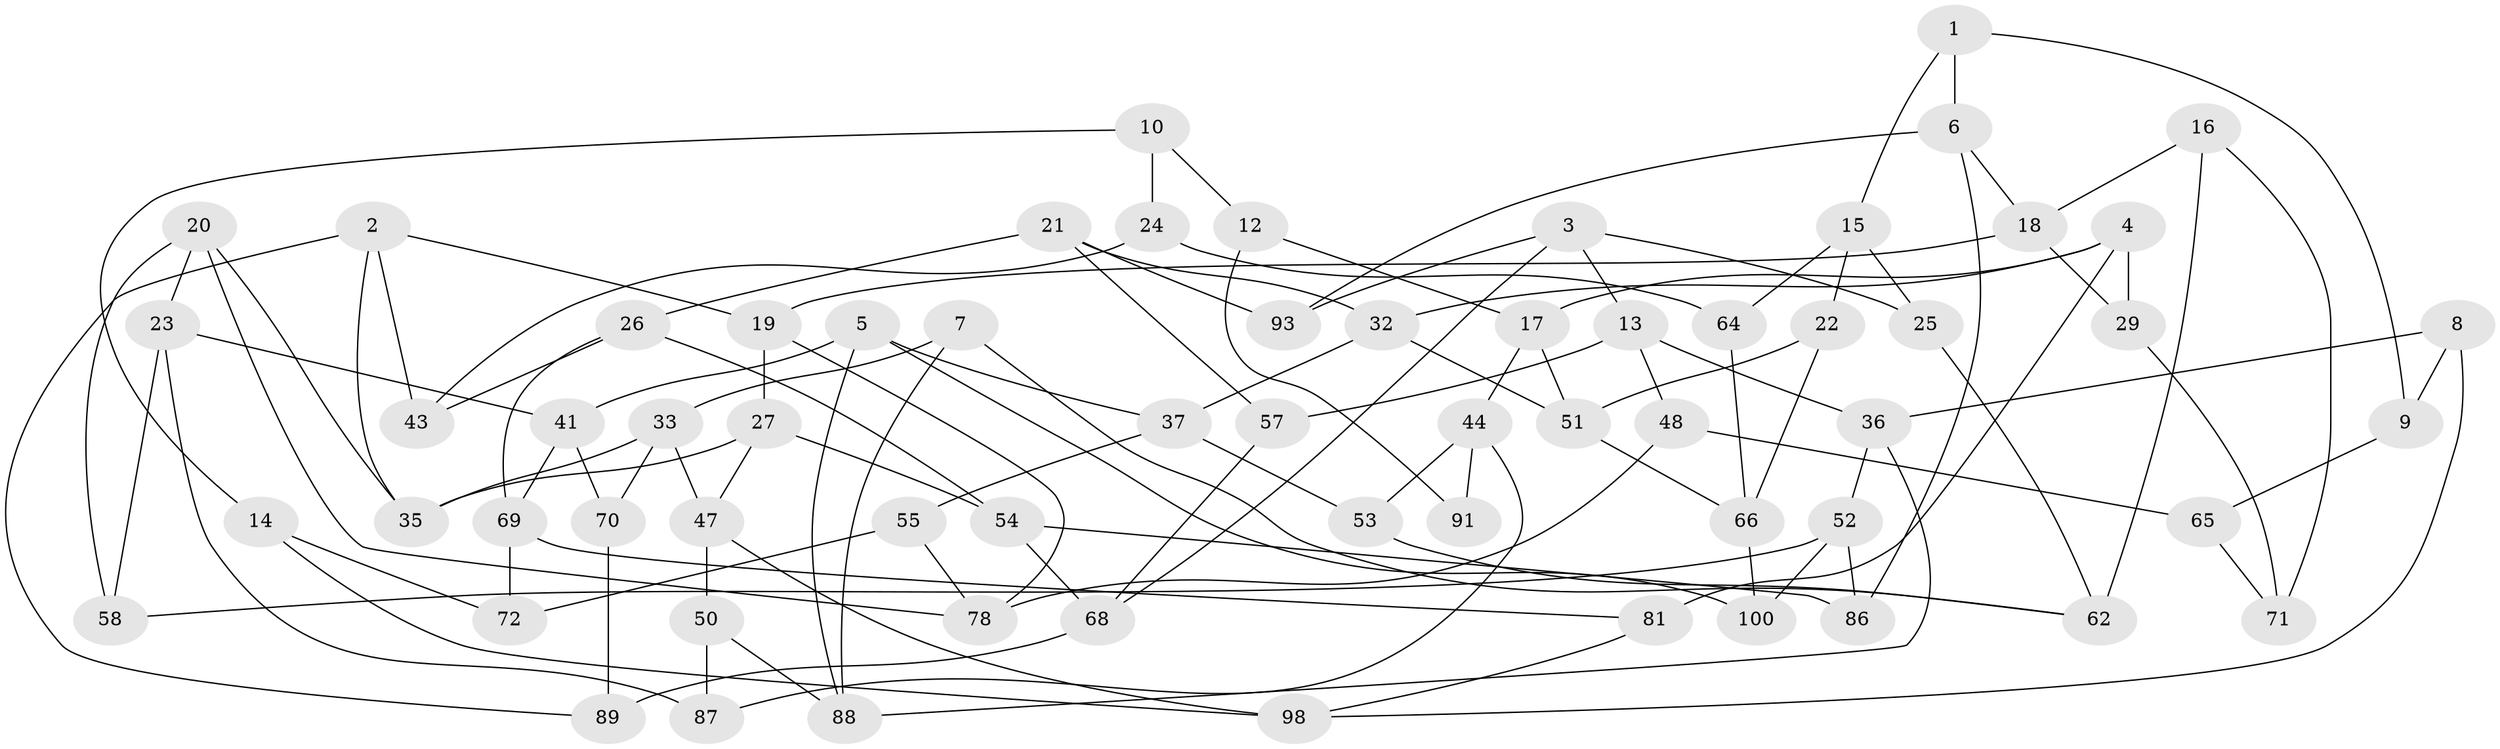 // original degree distribution, {3: 1.0}
// Generated by graph-tools (version 1.1) at 2025/11/02/21/25 10:11:15]
// undirected, 64 vertices, 112 edges
graph export_dot {
graph [start="1"]
  node [color=gray90,style=filled];
  1;
  2 [super="+30"];
  3 [super="+45"];
  4 [super="+34"];
  5 [super="+11"];
  6 [super="+28"];
  7;
  8;
  9 [super="+82"];
  10;
  12 [super="+49"];
  13 [super="+42"];
  14;
  15 [super="+63"];
  16;
  17 [super="+38"];
  18 [super="+31"];
  19 [super="+61"];
  20 [super="+39"];
  21 [super="+79"];
  22;
  23 [super="+75"];
  24;
  25;
  26 [super="+76"];
  27 [super="+60"];
  29;
  32 [super="+56"];
  33 [super="+77"];
  35 [super="+40"];
  36 [super="+74"];
  37 [super="+46"];
  41 [super="+85"];
  43;
  44 [super="+94"];
  47 [super="+80"];
  48;
  50;
  51 [super="+97"];
  52 [super="+90"];
  53;
  54 [super="+59"];
  55;
  57;
  58;
  62 [super="+73"];
  64;
  65 [super="+67"];
  66 [super="+83"];
  68 [super="+92"];
  69 [super="+96"];
  70;
  71;
  72;
  78 [super="+84"];
  81;
  86;
  87;
  88 [super="+95"];
  89;
  91;
  93;
  98 [super="+99"];
  100;
  1 -- 6;
  1 -- 9;
  1 -- 15;
  2 -- 35;
  2 -- 89;
  2 -- 43;
  2 -- 19;
  3 -- 93;
  3 -- 25;
  3 -- 68;
  3 -- 13;
  4 -- 32;
  4 -- 81;
  4 -- 29;
  4 -- 17;
  5 -- 100;
  5 -- 41;
  5 -- 88;
  5 -- 37;
  6 -- 86;
  6 -- 93;
  6 -- 18;
  7 -- 88;
  7 -- 62;
  7 -- 33;
  8 -- 9;
  8 -- 98;
  8 -- 36;
  9 -- 65 [weight=2];
  10 -- 24;
  10 -- 14;
  10 -- 12;
  12 -- 17;
  12 -- 91 [weight=2];
  13 -- 48;
  13 -- 57;
  13 -- 36;
  14 -- 72;
  14 -- 98;
  15 -- 64;
  15 -- 22;
  15 -- 25;
  16 -- 62;
  16 -- 71;
  16 -- 18;
  17 -- 51;
  17 -- 44;
  18 -- 19;
  18 -- 29;
  19 -- 27;
  19 -- 78;
  20 -- 23;
  20 -- 58;
  20 -- 78;
  20 -- 35;
  21 -- 57;
  21 -- 93;
  21 -- 26;
  21 -- 32;
  22 -- 66;
  22 -- 51;
  23 -- 87;
  23 -- 41;
  23 -- 58;
  24 -- 43;
  24 -- 64;
  25 -- 62;
  26 -- 69;
  26 -- 43;
  26 -- 54;
  27 -- 47;
  27 -- 35;
  27 -- 54;
  29 -- 71;
  32 -- 37;
  32 -- 51;
  33 -- 35;
  33 -- 47;
  33 -- 70;
  36 -- 88;
  36 -- 52;
  37 -- 55;
  37 -- 53;
  41 -- 70;
  41 -- 69;
  44 -- 87;
  44 -- 91;
  44 -- 53;
  47 -- 50;
  47 -- 98;
  48 -- 65;
  48 -- 78;
  50 -- 87;
  50 -- 88;
  51 -- 66;
  52 -- 58;
  52 -- 100;
  52 -- 86;
  53 -- 62;
  54 -- 86;
  54 -- 68;
  55 -- 72;
  55 -- 78;
  57 -- 68;
  64 -- 66;
  65 -- 71;
  66 -- 100;
  68 -- 89;
  69 -- 81;
  69 -- 72;
  70 -- 89;
  81 -- 98;
}

